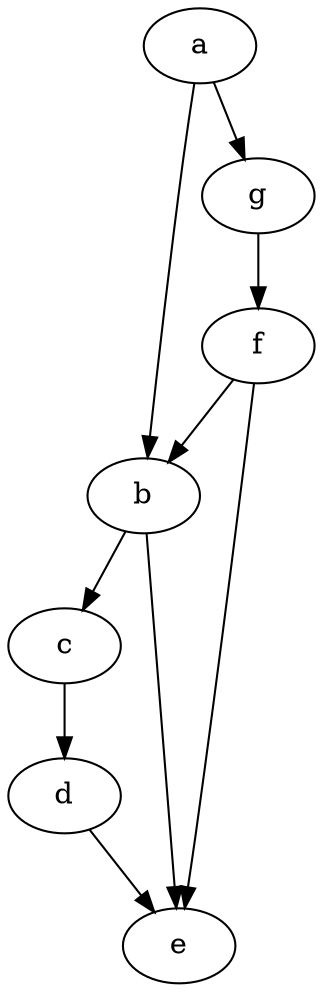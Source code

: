 digraph G {
   a;
   b;
   c;
   d;
   e;
   f;
   g;  	

   a -> b [w=1];
   a -> g [w=1];
   b -> c [w=1];
   b -> e [w=1];
   c -> d [w=1];
   d -> e [w=1];
   f -> e [w=1];
   f -> b [w=1];
   g -> f [w=1];

}

